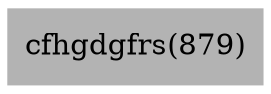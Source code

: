 digraph G{node[shape=record, style=filled, color = Gray70];
node879[label = "<f0>cfhgdgfrs(879)"];
}